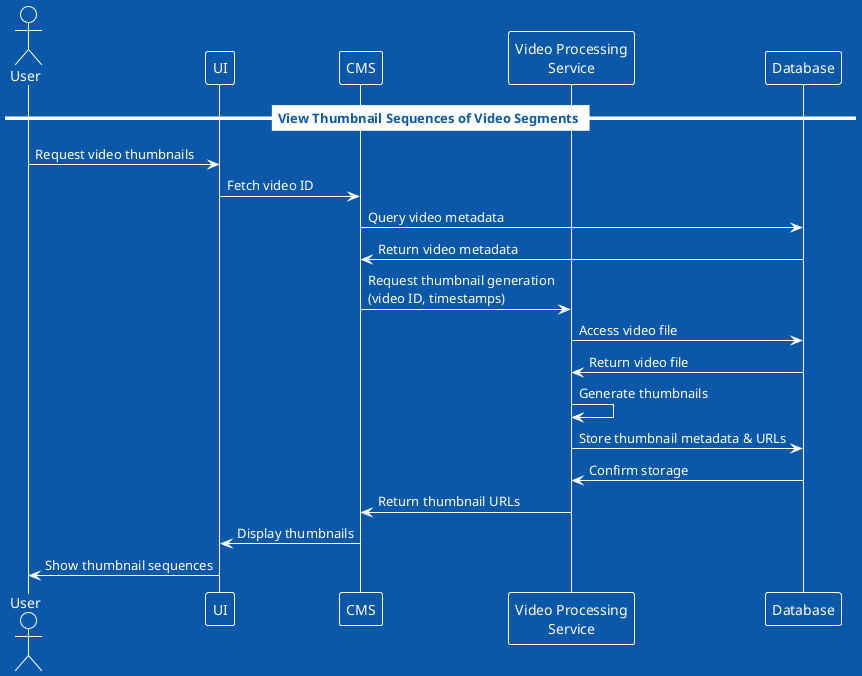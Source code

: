 @startuml
!theme amiga

actor User as user
participant "UI" as ui
participant "CMS" as cms
participant "Video Processing\nService" as vps
participant "Database" as db

== View Thumbnail Sequences of Video Segments ==
user -> ui: Request video thumbnails
ui -> cms: Fetch video ID
cms -> db: Query video metadata
db -> cms: Return video metadata
cms -> vps: Request thumbnail generation\n(video ID, timestamps)
vps -> db: Access video file
db -> vps: Return video file
vps -> vps: Generate thumbnails
vps -> db: Store thumbnail metadata & URLs
db -> vps: Confirm storage
vps -> cms: Return thumbnail URLs
cms -> ui: Display thumbnails
ui -> user: Show thumbnail sequences
@enduml